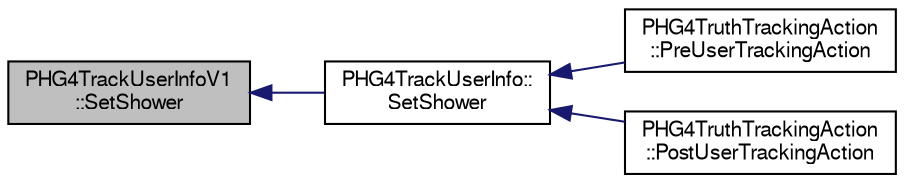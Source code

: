 digraph "PHG4TrackUserInfoV1::SetShower"
{
  bgcolor="transparent";
  edge [fontname="FreeSans",fontsize="10",labelfontname="FreeSans",labelfontsize="10"];
  node [fontname="FreeSans",fontsize="10",shape=record];
  rankdir="LR";
  Node1 [label="PHG4TrackUserInfoV1\l::SetShower",height=0.2,width=0.4,color="black", fillcolor="grey75", style="filled" fontcolor="black"];
  Node1 -> Node2 [dir="back",color="midnightblue",fontsize="10",style="solid",fontname="FreeSans"];
  Node2 [label="PHG4TrackUserInfo::\lSetShower",height=0.2,width=0.4,color="black",URL="$d2/d7f/namespacePHG4TrackUserInfo.html#a6c51cc021b583d69a7aa7fa7b6ebc29b"];
  Node2 -> Node3 [dir="back",color="midnightblue",fontsize="10",style="solid",fontname="FreeSans"];
  Node3 [label="PHG4TruthTrackingAction\l::PreUserTrackingAction",height=0.2,width=0.4,color="black",URL="$db/d5c/classPHG4TruthTrackingAction.html#a22bc2cb2f4cdd07e12eee38c1a43f586",tooltip="tracking action "];
  Node2 -> Node4 [dir="back",color="midnightblue",fontsize="10",style="solid",fontname="FreeSans"];
  Node4 [label="PHG4TruthTrackingAction\l::PostUserTrackingAction",height=0.2,width=0.4,color="black",URL="$db/d5c/classPHG4TruthTrackingAction.html#ad4328f939fbbb908a2889a808c806edd"];
}
